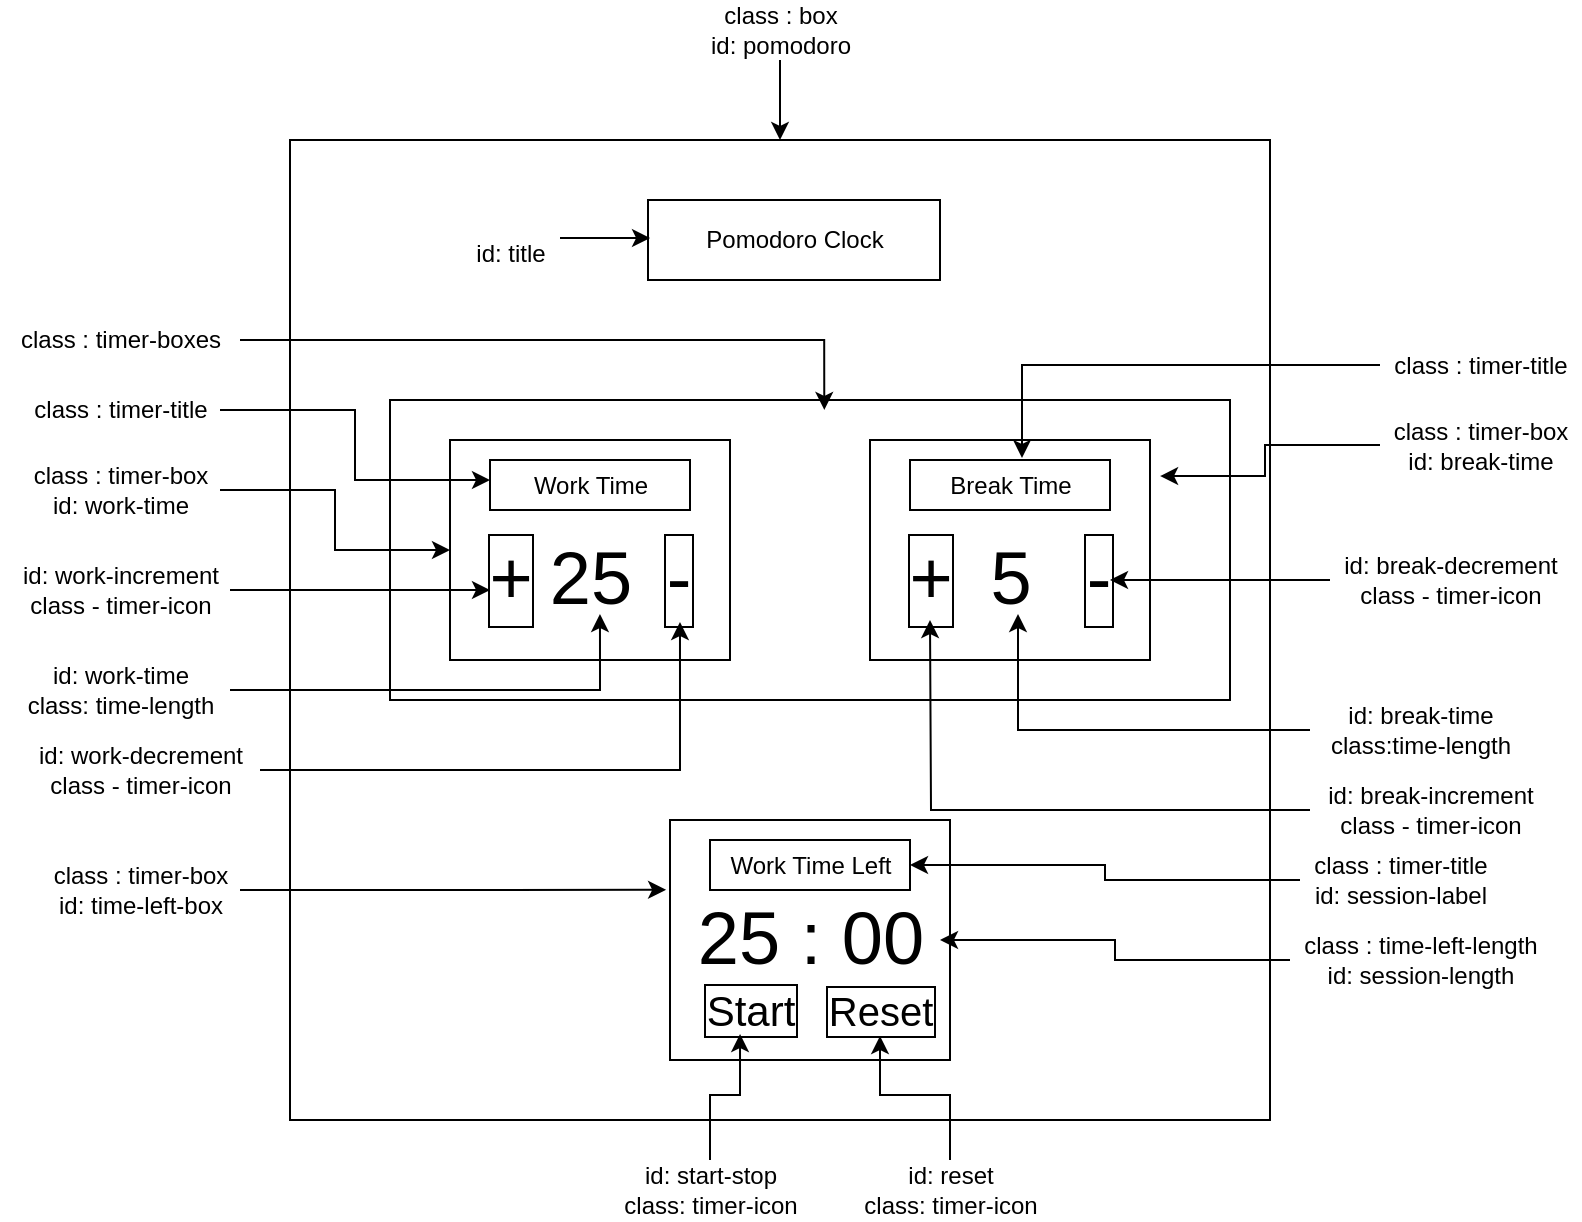 <mxfile version="13.9.9" type="device"><diagram id="BOnUmsuCvi4wZu6JBNxZ" name="Page-1"><mxGraphModel dx="852" dy="494" grid="1" gridSize="10" guides="1" tooltips="1" connect="1" arrows="1" fold="1" page="1" pageScale="1" pageWidth="827" pageHeight="1169" math="0" shadow="0"><root><mxCell id="0"/><mxCell id="1" parent="0"/><mxCell id="-RkwUfSJmrKwmUS9zIzn-20" value="" style="verticalLabelPosition=bottom;verticalAlign=top;html=1;shape=mxgraph.basic.rect;fillColor2=none;strokeWidth=1;size=20;indent=5;" vertex="1" parent="1"><mxGeometry x="270" y="270" width="120" height="60" as="geometry"/></mxCell><mxCell id="-RkwUfSJmrKwmUS9zIzn-1" value="" style="whiteSpace=wrap;html=1;aspect=fixed;" vertex="1" parent="1"><mxGeometry x="180" y="80" width="490" height="490" as="geometry"/></mxCell><mxCell id="-RkwUfSJmrKwmUS9zIzn-66" style="edgeStyle=orthogonalEdgeStyle;rounded=0;orthogonalLoop=1;jettySize=auto;html=1;" edge="1" parent="1" source="-RkwUfSJmrKwmUS9zIzn-2" target="-RkwUfSJmrKwmUS9zIzn-1"><mxGeometry relative="1" as="geometry"/></mxCell><mxCell id="-RkwUfSJmrKwmUS9zIzn-2" value="class : box&lt;br&gt;id: pomodoro" style="text;html=1;resizable=0;autosize=1;align=center;verticalAlign=middle;points=[];fillColor=none;strokeColor=none;rounded=0;" vertex="1" parent="1"><mxGeometry x="380" y="10" width="90" height="30" as="geometry"/></mxCell><mxCell id="-RkwUfSJmrKwmUS9zIzn-4" value="Pomodoro Clock" style="verticalLabelPosition=middle;verticalAlign=middle;html=1;shape=mxgraph.basic.rect;fillColor2=none;strokeWidth=1;size=20;indent=5;labelPosition=center;align=center;" vertex="1" parent="1"><mxGeometry x="359" y="110" width="146" height="40" as="geometry"/></mxCell><mxCell id="-RkwUfSJmrKwmUS9zIzn-6" style="edgeStyle=orthogonalEdgeStyle;rounded=0;orthogonalLoop=1;jettySize=auto;html=1;entryX=0.007;entryY=0.475;entryDx=0;entryDy=0;entryPerimeter=0;" edge="1" parent="1" source="-RkwUfSJmrKwmUS9zIzn-5" target="-RkwUfSJmrKwmUS9zIzn-4"><mxGeometry relative="1" as="geometry"/></mxCell><mxCell id="-RkwUfSJmrKwmUS9zIzn-5" value="&lt;br&gt;id: title" style="text;html=1;resizable=0;autosize=1;align=center;verticalAlign=middle;points=[];fillColor=none;strokeColor=none;rounded=0;" vertex="1" parent="1"><mxGeometry x="265" y="114" width="50" height="30" as="geometry"/></mxCell><mxCell id="-RkwUfSJmrKwmUS9zIzn-7" value="" style="verticalLabelPosition=bottom;verticalAlign=top;html=1;shape=mxgraph.basic.rect;fillColor2=none;strokeWidth=1;size=20;indent=5;" vertex="1" parent="1"><mxGeometry x="230" y="210" width="420" height="150" as="geometry"/></mxCell><mxCell id="-RkwUfSJmrKwmUS9zIzn-8" value="" style="verticalLabelPosition=bottom;verticalAlign=top;html=1;shape=mxgraph.basic.rect;fillColor2=none;strokeWidth=1;size=20;indent=5;" vertex="1" parent="1"><mxGeometry x="260" y="230" width="140" height="110" as="geometry"/></mxCell><mxCell id="-RkwUfSJmrKwmUS9zIzn-10" style="edgeStyle=orthogonalEdgeStyle;rounded=0;orthogonalLoop=1;jettySize=auto;html=1;" edge="1" parent="1" source="-RkwUfSJmrKwmUS9zIzn-9" target="-RkwUfSJmrKwmUS9zIzn-8"><mxGeometry relative="1" as="geometry"/></mxCell><mxCell id="-RkwUfSJmrKwmUS9zIzn-9" value="class : timer-box&lt;br&gt;id: work-time" style="text;html=1;resizable=0;autosize=1;align=center;verticalAlign=middle;points=[];fillColor=none;strokeColor=none;rounded=0;" vertex="1" parent="1"><mxGeometry x="45" y="240" width="100" height="30" as="geometry"/></mxCell><mxCell id="-RkwUfSJmrKwmUS9zIzn-11" value="Work Time" style="verticalLabelPosition=middle;verticalAlign=middle;html=1;shape=mxgraph.basic.rect;fillColor2=none;strokeWidth=1;size=20;indent=5;labelPosition=center;align=center;" vertex="1" parent="1"><mxGeometry x="280" y="240" width="100" height="25" as="geometry"/></mxCell><mxCell id="-RkwUfSJmrKwmUS9zIzn-13" style="edgeStyle=orthogonalEdgeStyle;rounded=0;orthogonalLoop=1;jettySize=auto;html=1;entryX=0;entryY=0.4;entryDx=0;entryDy=0;entryPerimeter=0;" edge="1" parent="1" source="-RkwUfSJmrKwmUS9zIzn-12" target="-RkwUfSJmrKwmUS9zIzn-11"><mxGeometry relative="1" as="geometry"/></mxCell><mxCell id="-RkwUfSJmrKwmUS9zIzn-12" value="class : timer-title" style="text;html=1;resizable=0;autosize=1;align=center;verticalAlign=middle;points=[];fillColor=none;strokeColor=none;rounded=0;" vertex="1" parent="1"><mxGeometry x="45" y="205" width="100" height="20" as="geometry"/></mxCell><mxCell id="-RkwUfSJmrKwmUS9zIzn-16" value="&lt;font style=&quot;font-size: 37px&quot;&gt;+&lt;/font&gt;" style="text;html=1;resizable=0;autosize=1;align=center;verticalAlign=middle;points=[];fillColor=none;strokeColor=none;rounded=0;labelBorderColor=#000000;" vertex="1" parent="1"><mxGeometry x="270" y="285" width="40" height="30" as="geometry"/></mxCell><mxCell id="-RkwUfSJmrKwmUS9zIzn-17" value="&lt;font style=&quot;font-size: 37px&quot;&gt;-&lt;/font&gt;" style="text;html=1;resizable=0;autosize=1;align=center;verticalAlign=middle;points=[];fillColor=none;strokeColor=none;rounded=0;labelBorderColor=#000000;" vertex="1" parent="1"><mxGeometry x="359" y="285" width="30" height="30" as="geometry"/></mxCell><mxCell id="-RkwUfSJmrKwmUS9zIzn-18" value="&lt;font style=&quot;font-size: 37px&quot;&gt;25&lt;/font&gt;" style="text;html=1;resizable=0;autosize=1;align=center;verticalAlign=middle;points=[];fillColor=none;strokeColor=none;rounded=0;" vertex="1" parent="1"><mxGeometry x="300" y="285" width="60" height="30" as="geometry"/></mxCell><mxCell id="-RkwUfSJmrKwmUS9zIzn-24" style="edgeStyle=orthogonalEdgeStyle;rounded=0;orthogonalLoop=1;jettySize=auto;html=1;" edge="1" parent="1" source="-RkwUfSJmrKwmUS9zIzn-21"><mxGeometry relative="1" as="geometry"><mxPoint x="280" y="305" as="targetPoint"/></mxGeometry></mxCell><mxCell id="-RkwUfSJmrKwmUS9zIzn-21" value="id: work-increment&lt;br&gt;class - timer-icon" style="text;html=1;resizable=0;autosize=1;align=center;verticalAlign=middle;points=[];fillColor=none;strokeColor=none;rounded=0;" vertex="1" parent="1"><mxGeometry x="40" y="290" width="110" height="30" as="geometry"/></mxCell><mxCell id="-RkwUfSJmrKwmUS9zIzn-27" style="edgeStyle=orthogonalEdgeStyle;rounded=0;orthogonalLoop=1;jettySize=auto;html=1;entryX=0.583;entryY=1.067;entryDx=0;entryDy=0;entryPerimeter=0;" edge="1" parent="1" source="-RkwUfSJmrKwmUS9zIzn-22" target="-RkwUfSJmrKwmUS9zIzn-18"><mxGeometry relative="1" as="geometry"/></mxCell><mxCell id="-RkwUfSJmrKwmUS9zIzn-22" value="id: work-time&lt;br&gt;class: time-length" style="text;html=1;resizable=0;autosize=1;align=center;verticalAlign=middle;points=[];fillColor=none;strokeColor=none;rounded=0;" vertex="1" parent="1"><mxGeometry x="40" y="340" width="110" height="30" as="geometry"/></mxCell><mxCell id="-RkwUfSJmrKwmUS9zIzn-26" style="edgeStyle=orthogonalEdgeStyle;rounded=0;orthogonalLoop=1;jettySize=auto;html=1;entryX=0.533;entryY=1.2;entryDx=0;entryDy=0;entryPerimeter=0;" edge="1" parent="1" source="-RkwUfSJmrKwmUS9zIzn-25" target="-RkwUfSJmrKwmUS9zIzn-17"><mxGeometry relative="1" as="geometry"/></mxCell><mxCell id="-RkwUfSJmrKwmUS9zIzn-25" value="id: work-decrement&lt;br&gt;class - timer-icon" style="text;html=1;resizable=0;autosize=1;align=center;verticalAlign=middle;points=[];fillColor=none;strokeColor=none;rounded=0;" vertex="1" parent="1"><mxGeometry x="45" y="380" width="120" height="30" as="geometry"/></mxCell><mxCell id="-RkwUfSJmrKwmUS9zIzn-28" style="edgeStyle=orthogonalEdgeStyle;rounded=0;orthogonalLoop=1;jettySize=auto;html=1;exitX=0.5;exitY=1;exitDx=0;exitDy=0;" edge="1" parent="1" source="-RkwUfSJmrKwmUS9zIzn-1" target="-RkwUfSJmrKwmUS9zIzn-1"><mxGeometry relative="1" as="geometry"/></mxCell><mxCell id="-RkwUfSJmrKwmUS9zIzn-30" value="" style="verticalLabelPosition=bottom;verticalAlign=top;html=1;shape=mxgraph.basic.rect;fillColor2=none;strokeWidth=1;size=20;indent=5;" vertex="1" parent="1"><mxGeometry x="480" y="270" width="120" height="60" as="geometry"/></mxCell><mxCell id="-RkwUfSJmrKwmUS9zIzn-31" value="" style="verticalLabelPosition=bottom;verticalAlign=top;html=1;shape=mxgraph.basic.rect;fillColor2=none;strokeWidth=1;size=20;indent=5;" vertex="1" parent="1"><mxGeometry x="470" y="230" width="140" height="110" as="geometry"/></mxCell><mxCell id="-RkwUfSJmrKwmUS9zIzn-32" value="Break Time" style="verticalLabelPosition=middle;verticalAlign=middle;html=1;shape=mxgraph.basic.rect;fillColor2=none;strokeWidth=1;size=20;indent=5;labelPosition=center;align=center;" vertex="1" parent="1"><mxGeometry x="490" y="240" width="100" height="25" as="geometry"/></mxCell><mxCell id="-RkwUfSJmrKwmUS9zIzn-33" value="&lt;font style=&quot;font-size: 37px&quot;&gt;+&lt;/font&gt;" style="text;html=1;resizable=0;autosize=1;align=center;verticalAlign=middle;points=[];fillColor=none;strokeColor=none;rounded=0;labelBorderColor=#000000;" vertex="1" parent="1"><mxGeometry x="480" y="285" width="40" height="30" as="geometry"/></mxCell><mxCell id="-RkwUfSJmrKwmUS9zIzn-34" value="&lt;font style=&quot;font-size: 37px&quot;&gt;-&lt;/font&gt;" style="text;html=1;resizable=0;autosize=1;align=center;verticalAlign=middle;points=[];fillColor=none;strokeColor=none;rounded=0;labelBorderColor=#000000;" vertex="1" parent="1"><mxGeometry x="569" y="285" width="30" height="30" as="geometry"/></mxCell><mxCell id="-RkwUfSJmrKwmUS9zIzn-35" value="&lt;font style=&quot;font-size: 37px&quot;&gt;5&lt;/font&gt;" style="text;html=1;resizable=0;autosize=1;align=center;verticalAlign=middle;points=[];fillColor=none;strokeColor=none;rounded=0;" vertex="1" parent="1"><mxGeometry x="520" y="285" width="40" height="30" as="geometry"/></mxCell><mxCell id="-RkwUfSJmrKwmUS9zIzn-36" style="edgeStyle=orthogonalEdgeStyle;rounded=0;orthogonalLoop=1;jettySize=auto;html=1;exitX=0.5;exitY=1;exitDx=0;exitDy=0;" edge="1" parent="1"><mxGeometry relative="1" as="geometry"><mxPoint x="635" y="570" as="sourcePoint"/><mxPoint x="635" y="570" as="targetPoint"/></mxGeometry></mxCell><mxCell id="-RkwUfSJmrKwmUS9zIzn-43" style="edgeStyle=orthogonalEdgeStyle;rounded=0;orthogonalLoop=1;jettySize=auto;html=1;entryX=1.036;entryY=0.164;entryDx=0;entryDy=0;entryPerimeter=0;" edge="1" parent="1" source="-RkwUfSJmrKwmUS9zIzn-37" target="-RkwUfSJmrKwmUS9zIzn-31"><mxGeometry relative="1" as="geometry"/></mxCell><mxCell id="-RkwUfSJmrKwmUS9zIzn-37" value="class : timer-box&lt;br&gt;id: break-time" style="text;html=1;resizable=0;autosize=1;align=center;verticalAlign=middle;points=[];fillColor=none;strokeColor=none;rounded=0;" vertex="1" parent="1"><mxGeometry x="725" y="217.5" width="100" height="30" as="geometry"/></mxCell><mxCell id="-RkwUfSJmrKwmUS9zIzn-42" style="edgeStyle=orthogonalEdgeStyle;rounded=0;orthogonalLoop=1;jettySize=auto;html=1;entryX=0.56;entryY=-0.04;entryDx=0;entryDy=0;entryPerimeter=0;" edge="1" parent="1" source="-RkwUfSJmrKwmUS9zIzn-38" target="-RkwUfSJmrKwmUS9zIzn-32"><mxGeometry relative="1" as="geometry"/></mxCell><mxCell id="-RkwUfSJmrKwmUS9zIzn-38" value="class : timer-title" style="text;html=1;resizable=0;autosize=1;align=center;verticalAlign=middle;points=[];fillColor=none;strokeColor=none;rounded=0;" vertex="1" parent="1"><mxGeometry x="725" y="182.5" width="100" height="20" as="geometry"/></mxCell><mxCell id="-RkwUfSJmrKwmUS9zIzn-46" style="edgeStyle=orthogonalEdgeStyle;rounded=0;orthogonalLoop=1;jettySize=auto;html=1;" edge="1" parent="1" source="-RkwUfSJmrKwmUS9zIzn-39"><mxGeometry relative="1" as="geometry"><mxPoint x="500" y="320" as="targetPoint"/></mxGeometry></mxCell><mxCell id="-RkwUfSJmrKwmUS9zIzn-39" value="id: break-increment&lt;br&gt;class - timer-icon" style="text;html=1;resizable=0;autosize=1;align=center;verticalAlign=middle;points=[];fillColor=none;strokeColor=none;rounded=0;" vertex="1" parent="1"><mxGeometry x="690" y="400" width="120" height="30" as="geometry"/></mxCell><mxCell id="-RkwUfSJmrKwmUS9zIzn-44" style="edgeStyle=orthogonalEdgeStyle;rounded=0;orthogonalLoop=1;jettySize=auto;html=1;entryX=0.6;entryY=1.067;entryDx=0;entryDy=0;entryPerimeter=0;" edge="1" parent="1" source="-RkwUfSJmrKwmUS9zIzn-40" target="-RkwUfSJmrKwmUS9zIzn-35"><mxGeometry relative="1" as="geometry"/></mxCell><mxCell id="-RkwUfSJmrKwmUS9zIzn-40" value="id: break-time&lt;br&gt;class:time-length" style="text;html=1;resizable=0;autosize=1;align=center;verticalAlign=middle;points=[];fillColor=none;strokeColor=none;rounded=0;" vertex="1" parent="1"><mxGeometry x="690" y="360" width="110" height="30" as="geometry"/></mxCell><mxCell id="-RkwUfSJmrKwmUS9zIzn-45" style="edgeStyle=orthogonalEdgeStyle;rounded=0;orthogonalLoop=1;jettySize=auto;html=1;" edge="1" parent="1" source="-RkwUfSJmrKwmUS9zIzn-41"><mxGeometry relative="1" as="geometry"><mxPoint x="590" y="300" as="targetPoint"/></mxGeometry></mxCell><mxCell id="-RkwUfSJmrKwmUS9zIzn-41" value="id: break-decrement&lt;br&gt;class - timer-icon" style="text;html=1;resizable=0;autosize=1;align=center;verticalAlign=middle;points=[];fillColor=none;strokeColor=none;rounded=0;" vertex="1" parent="1"><mxGeometry x="700" y="285" width="120" height="30" as="geometry"/></mxCell><mxCell id="-RkwUfSJmrKwmUS9zIzn-47" value="" style="verticalLabelPosition=bottom;verticalAlign=top;html=1;shape=mxgraph.basic.rect;fillColor2=none;strokeWidth=1;size=20;indent=5;" vertex="1" parent="1"><mxGeometry x="380" y="460" width="120" height="60" as="geometry"/></mxCell><mxCell id="-RkwUfSJmrKwmUS9zIzn-48" value="" style="verticalLabelPosition=bottom;verticalAlign=top;html=1;shape=mxgraph.basic.rect;fillColor2=none;strokeWidth=1;size=20;indent=5;" vertex="1" parent="1"><mxGeometry x="370" y="420" width="140" height="120" as="geometry"/></mxCell><mxCell id="-RkwUfSJmrKwmUS9zIzn-49" value="Work Time Left" style="verticalLabelPosition=middle;verticalAlign=middle;html=1;shape=mxgraph.basic.rect;fillColor2=none;strokeWidth=1;size=20;indent=5;labelPosition=center;align=center;" vertex="1" parent="1"><mxGeometry x="390" y="430" width="100" height="25" as="geometry"/></mxCell><mxCell id="-RkwUfSJmrKwmUS9zIzn-50" value="&lt;font style=&quot;font-size: 21px&quot;&gt;Start&lt;/font&gt;" style="text;html=1;resizable=0;autosize=1;align=center;verticalAlign=middle;points=[];fillColor=none;strokeColor=none;rounded=0;labelBorderColor=#000000;" vertex="1" parent="1"><mxGeometry x="380" y="505" width="60" height="20" as="geometry"/></mxCell><mxCell id="-RkwUfSJmrKwmUS9zIzn-51" value="&lt;font style=&quot;font-size: 20px&quot;&gt;Reset&lt;/font&gt;" style="text;html=1;resizable=0;autosize=1;align=center;verticalAlign=middle;points=[];fillColor=none;strokeColor=none;rounded=0;labelBorderColor=#000000;" vertex="1" parent="1"><mxGeometry x="440" y="505" width="70" height="20" as="geometry"/></mxCell><mxCell id="-RkwUfSJmrKwmUS9zIzn-52" value="&lt;font style=&quot;font-size: 37px&quot;&gt;25 : 00&lt;/font&gt;" style="text;html=1;resizable=0;autosize=1;align=center;verticalAlign=middle;points=[];fillColor=none;strokeColor=none;rounded=0;" vertex="1" parent="1"><mxGeometry x="375" y="465" width="130" height="30" as="geometry"/></mxCell><mxCell id="-RkwUfSJmrKwmUS9zIzn-54" style="edgeStyle=orthogonalEdgeStyle;rounded=0;orthogonalLoop=1;jettySize=auto;html=1;" edge="1" parent="1" source="-RkwUfSJmrKwmUS9zIzn-53" target="-RkwUfSJmrKwmUS9zIzn-49"><mxGeometry relative="1" as="geometry"/></mxCell><mxCell id="-RkwUfSJmrKwmUS9zIzn-53" value="class : timer-title&lt;br&gt;id: session-label" style="text;html=1;resizable=0;autosize=1;align=center;verticalAlign=middle;points=[];fillColor=none;strokeColor=none;rounded=0;" vertex="1" parent="1"><mxGeometry x="685" y="435" width="100" height="30" as="geometry"/></mxCell><mxCell id="-RkwUfSJmrKwmUS9zIzn-56" style="edgeStyle=orthogonalEdgeStyle;rounded=0;orthogonalLoop=1;jettySize=auto;html=1;entryX=-0.014;entryY=0.291;entryDx=0;entryDy=0;entryPerimeter=0;" edge="1" parent="1" source="-RkwUfSJmrKwmUS9zIzn-55" target="-RkwUfSJmrKwmUS9zIzn-48"><mxGeometry relative="1" as="geometry"/></mxCell><mxCell id="-RkwUfSJmrKwmUS9zIzn-55" value="class : timer-box&lt;br&gt;id: time-left-box" style="text;html=1;resizable=0;autosize=1;align=center;verticalAlign=middle;points=[];fillColor=none;strokeColor=none;rounded=0;" vertex="1" parent="1"><mxGeometry x="55" y="440" width="100" height="30" as="geometry"/></mxCell><mxCell id="-RkwUfSJmrKwmUS9zIzn-58" style="edgeStyle=orthogonalEdgeStyle;rounded=0;orthogonalLoop=1;jettySize=auto;html=1;" edge="1" parent="1" source="-RkwUfSJmrKwmUS9zIzn-57" target="-RkwUfSJmrKwmUS9zIzn-52"><mxGeometry relative="1" as="geometry"/></mxCell><mxCell id="-RkwUfSJmrKwmUS9zIzn-57" value="class : time-left-length&lt;br&gt;id: session-length" style="text;html=1;resizable=0;autosize=1;align=center;verticalAlign=middle;points=[];fillColor=none;strokeColor=none;rounded=0;" vertex="1" parent="1"><mxGeometry x="680" y="475" width="130" height="30" as="geometry"/></mxCell><mxCell id="-RkwUfSJmrKwmUS9zIzn-60" style="edgeStyle=orthogonalEdgeStyle;rounded=0;orthogonalLoop=1;jettySize=auto;html=1;entryX=0.5;entryY=1.15;entryDx=0;entryDy=0;entryPerimeter=0;" edge="1" parent="1" source="-RkwUfSJmrKwmUS9zIzn-59" target="-RkwUfSJmrKwmUS9zIzn-51"><mxGeometry relative="1" as="geometry"/></mxCell><mxCell id="-RkwUfSJmrKwmUS9zIzn-59" value="id: reset&lt;br&gt;class: timer-icon" style="text;html=1;resizable=0;autosize=1;align=center;verticalAlign=middle;points=[];fillColor=none;strokeColor=none;rounded=0;" vertex="1" parent="1"><mxGeometry x="460" y="590" width="100" height="30" as="geometry"/></mxCell><mxCell id="-RkwUfSJmrKwmUS9zIzn-62" style="edgeStyle=orthogonalEdgeStyle;rounded=0;orthogonalLoop=1;jettySize=auto;html=1;entryX=0.417;entryY=1.1;entryDx=0;entryDy=0;entryPerimeter=0;" edge="1" parent="1" source="-RkwUfSJmrKwmUS9zIzn-61" target="-RkwUfSJmrKwmUS9zIzn-50"><mxGeometry relative="1" as="geometry"/></mxCell><mxCell id="-RkwUfSJmrKwmUS9zIzn-61" value="id: start-stop&lt;br&gt;class: timer-icon" style="text;html=1;resizable=0;autosize=1;align=center;verticalAlign=middle;points=[];fillColor=none;strokeColor=none;rounded=0;" vertex="1" parent="1"><mxGeometry x="340" y="590" width="100" height="30" as="geometry"/></mxCell><mxCell id="-RkwUfSJmrKwmUS9zIzn-64" style="edgeStyle=orthogonalEdgeStyle;rounded=0;orthogonalLoop=1;jettySize=auto;html=1;entryX=0.517;entryY=0.033;entryDx=0;entryDy=0;entryPerimeter=0;" edge="1" parent="1" source="-RkwUfSJmrKwmUS9zIzn-63" target="-RkwUfSJmrKwmUS9zIzn-7"><mxGeometry relative="1" as="geometry"/></mxCell><mxCell id="-RkwUfSJmrKwmUS9zIzn-63" value="class : timer-boxes" style="text;html=1;resizable=0;autosize=1;align=center;verticalAlign=middle;points=[];fillColor=none;strokeColor=none;rounded=0;" vertex="1" parent="1"><mxGeometry x="35" y="170" width="120" height="20" as="geometry"/></mxCell></root></mxGraphModel></diagram></mxfile>